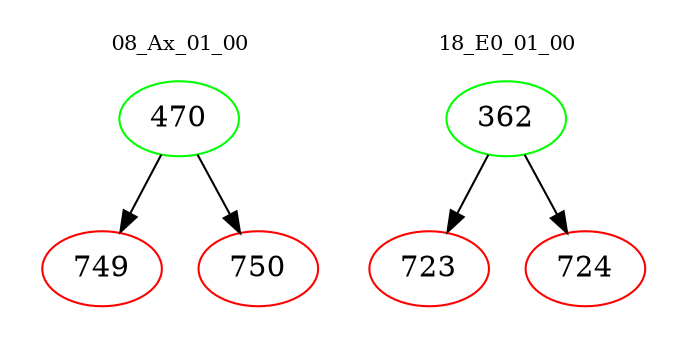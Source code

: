 digraph{
subgraph cluster_0 {
color = white
label = "08_Ax_01_00";
fontsize=10;
T0_470 [label="470", color="green"]
T0_470 -> T0_749 [color="black"]
T0_749 [label="749", color="red"]
T0_470 -> T0_750 [color="black"]
T0_750 [label="750", color="red"]
}
subgraph cluster_1 {
color = white
label = "18_E0_01_00";
fontsize=10;
T1_362 [label="362", color="green"]
T1_362 -> T1_723 [color="black"]
T1_723 [label="723", color="red"]
T1_362 -> T1_724 [color="black"]
T1_724 [label="724", color="red"]
}
}
